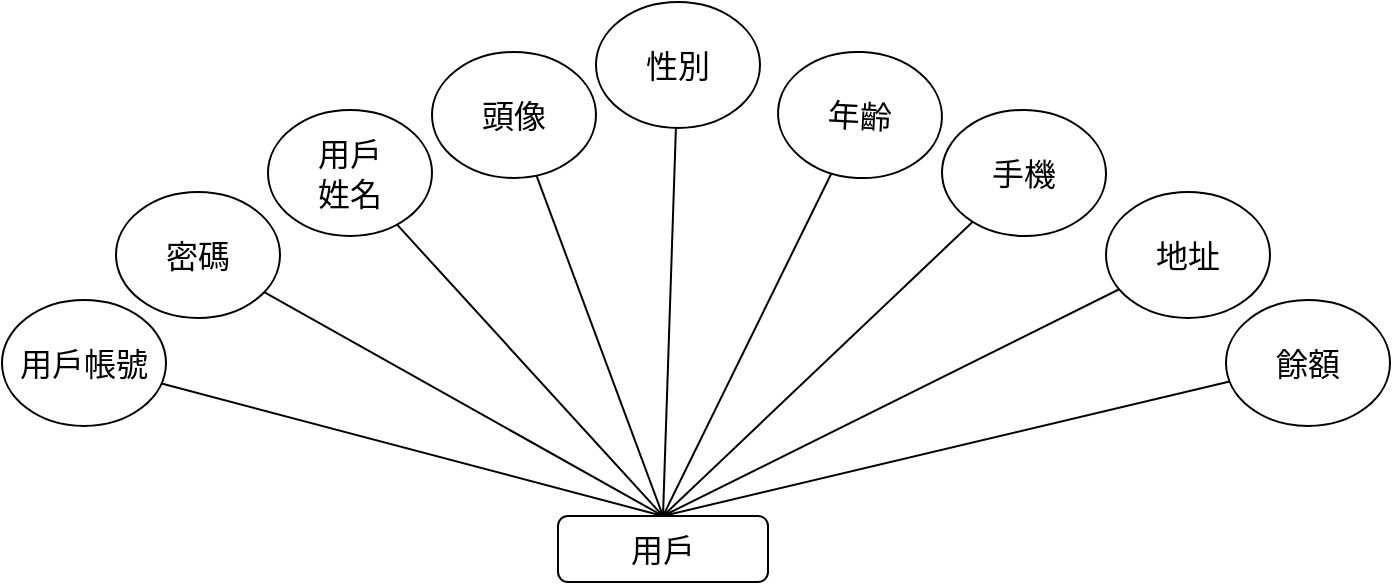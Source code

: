 <mxfile version="22.1.16" type="device">
  <diagram id="RybvVvzTTOViB9O7qVaw" name="第1頁">
    <mxGraphModel dx="1334" dy="940" grid="0" gridSize="10" guides="1" tooltips="1" connect="1" arrows="1" fold="1" page="0" pageScale="1" pageWidth="827" pageHeight="1169" math="0" shadow="0">
      <root>
        <mxCell id="0" />
        <mxCell id="1" parent="0" />
        <mxCell id="JQ-ArIc0KbyQgQhtLHyV-1" value="用戶" style="rounded=1;whiteSpace=wrap;html=1;fontSize=16;" parent="1" vertex="1">
          <mxGeometry x="226" y="197" width="105" height="33" as="geometry" />
        </mxCell>
        <mxCell id="JQ-ArIc0KbyQgQhtLHyV-2" value="用戶帳號" style="ellipse;whiteSpace=wrap;html=1;fontSize=16;rotation=0;" parent="1" vertex="1">
          <mxGeometry x="-52" y="89" width="82" height="63" as="geometry" />
        </mxCell>
        <mxCell id="JQ-ArIc0KbyQgQhtLHyV-3" value="密碼" style="ellipse;whiteSpace=wrap;html=1;fontSize=16;rotation=0;" parent="1" vertex="1">
          <mxGeometry x="5" y="35" width="82" height="63" as="geometry" />
        </mxCell>
        <mxCell id="JQ-ArIc0KbyQgQhtLHyV-4" value="性別" style="ellipse;whiteSpace=wrap;html=1;fontSize=16;rotation=0;" parent="1" vertex="1">
          <mxGeometry x="245" y="-60" width="82" height="63" as="geometry" />
        </mxCell>
        <mxCell id="JQ-ArIc0KbyQgQhtLHyV-5" value="頭像" style="ellipse;whiteSpace=wrap;html=1;fontSize=16;rotation=0;" parent="1" vertex="1">
          <mxGeometry x="163" y="-35" width="82" height="63" as="geometry" />
        </mxCell>
        <mxCell id="JQ-ArIc0KbyQgQhtLHyV-6" value="用戶&lt;br style=&quot;border-color: var(--border-color);&quot;&gt;姓名" style="ellipse;whiteSpace=wrap;html=1;fontSize=16;rotation=0;" parent="1" vertex="1">
          <mxGeometry x="81" y="-6" width="82" height="63" as="geometry" />
        </mxCell>
        <mxCell id="JQ-ArIc0KbyQgQhtLHyV-7" value="手機" style="ellipse;whiteSpace=wrap;html=1;fontSize=16;rotation=1;" parent="1" vertex="1">
          <mxGeometry x="418" y="-6" width="82" height="63" as="geometry" />
        </mxCell>
        <mxCell id="JQ-ArIc0KbyQgQhtLHyV-8" value="年齡" style="ellipse;whiteSpace=wrap;html=1;fontSize=16;rotation=3;" parent="1" vertex="1">
          <mxGeometry x="336" y="-35" width="82" height="63" as="geometry" />
        </mxCell>
        <mxCell id="JQ-ArIc0KbyQgQhtLHyV-9" value="地址" style="ellipse;whiteSpace=wrap;html=1;fontSize=16;rotation=0;" parent="1" vertex="1">
          <mxGeometry x="500" y="35" width="82" height="63" as="geometry" />
        </mxCell>
        <mxCell id="JQ-ArIc0KbyQgQhtLHyV-10" value="餘額" style="ellipse;whiteSpace=wrap;html=1;fontSize=16;rotation=0;" parent="1" vertex="1">
          <mxGeometry x="560" y="89" width="82" height="63" as="geometry" />
        </mxCell>
        <mxCell id="JQ-ArIc0KbyQgQhtLHyV-22" value="" style="endArrow=none;html=1;rounded=0;fontSize=12;startSize=8;endSize=8;curved=1;exitX=0.5;exitY=0;exitDx=0;exitDy=0;" parent="1" source="JQ-ArIc0KbyQgQhtLHyV-1" target="JQ-ArIc0KbyQgQhtLHyV-2" edge="1">
          <mxGeometry width="50" height="50" relative="1" as="geometry">
            <mxPoint x="261" y="137" as="sourcePoint" />
            <mxPoint x="311" y="87" as="targetPoint" />
          </mxGeometry>
        </mxCell>
        <mxCell id="JQ-ArIc0KbyQgQhtLHyV-23" value="" style="endArrow=none;html=1;rounded=0;fontSize=12;startSize=8;endSize=8;curved=1;entryX=0.5;entryY=0;entryDx=0;entryDy=0;" parent="1" source="JQ-ArIc0KbyQgQhtLHyV-3" target="JQ-ArIc0KbyQgQhtLHyV-1" edge="1">
          <mxGeometry width="50" height="50" relative="1" as="geometry">
            <mxPoint x="261" y="137" as="sourcePoint" />
            <mxPoint x="311" y="87" as="targetPoint" />
          </mxGeometry>
        </mxCell>
        <mxCell id="JQ-ArIc0KbyQgQhtLHyV-24" value="" style="endArrow=none;html=1;rounded=0;fontSize=12;startSize=8;endSize=8;curved=1;entryX=0.5;entryY=0;entryDx=0;entryDy=0;" parent="1" source="JQ-ArIc0KbyQgQhtLHyV-6" target="JQ-ArIc0KbyQgQhtLHyV-1" edge="1">
          <mxGeometry width="50" height="50" relative="1" as="geometry">
            <mxPoint x="261" y="137" as="sourcePoint" />
            <mxPoint x="307" y="87" as="targetPoint" />
          </mxGeometry>
        </mxCell>
        <mxCell id="JQ-ArIc0KbyQgQhtLHyV-25" value="" style="endArrow=none;html=1;rounded=0;fontSize=12;startSize=8;endSize=8;curved=1;entryX=0.5;entryY=0;entryDx=0;entryDy=0;" parent="1" source="JQ-ArIc0KbyQgQhtLHyV-5" target="JQ-ArIc0KbyQgQhtLHyV-1" edge="1">
          <mxGeometry width="50" height="50" relative="1" as="geometry">
            <mxPoint x="261" y="137" as="sourcePoint" />
            <mxPoint x="311" y="87" as="targetPoint" />
          </mxGeometry>
        </mxCell>
        <mxCell id="JQ-ArIc0KbyQgQhtLHyV-26" value="" style="endArrow=none;html=1;rounded=0;fontSize=12;startSize=8;endSize=8;curved=1;exitX=0.5;exitY=0;exitDx=0;exitDy=0;" parent="1" source="JQ-ArIc0KbyQgQhtLHyV-1" target="JQ-ArIc0KbyQgQhtLHyV-4" edge="1">
          <mxGeometry width="50" height="50" relative="1" as="geometry">
            <mxPoint x="261" y="137" as="sourcePoint" />
            <mxPoint x="311" y="87" as="targetPoint" />
          </mxGeometry>
        </mxCell>
        <mxCell id="JQ-ArIc0KbyQgQhtLHyV-27" value="" style="endArrow=none;html=1;rounded=0;fontSize=12;startSize=8;endSize=8;curved=1;exitX=0.5;exitY=0;exitDx=0;exitDy=0;" parent="1" source="JQ-ArIc0KbyQgQhtLHyV-1" target="JQ-ArIc0KbyQgQhtLHyV-8" edge="1">
          <mxGeometry width="50" height="50" relative="1" as="geometry">
            <mxPoint x="261" y="137" as="sourcePoint" />
            <mxPoint x="311" y="87" as="targetPoint" />
          </mxGeometry>
        </mxCell>
        <mxCell id="JQ-ArIc0KbyQgQhtLHyV-28" value="" style="endArrow=none;html=1;rounded=0;fontSize=12;startSize=8;endSize=8;curved=1;exitX=0.5;exitY=0;exitDx=0;exitDy=0;" parent="1" source="JQ-ArIc0KbyQgQhtLHyV-1" target="JQ-ArIc0KbyQgQhtLHyV-7" edge="1">
          <mxGeometry width="50" height="50" relative="1" as="geometry">
            <mxPoint x="261" y="137" as="sourcePoint" />
            <mxPoint x="311" y="87" as="targetPoint" />
          </mxGeometry>
        </mxCell>
        <mxCell id="JQ-ArIc0KbyQgQhtLHyV-29" value="" style="endArrow=none;html=1;rounded=0;fontSize=12;startSize=8;endSize=8;curved=1;exitX=0.5;exitY=0;exitDx=0;exitDy=0;" parent="1" source="JQ-ArIc0KbyQgQhtLHyV-1" target="JQ-ArIc0KbyQgQhtLHyV-9" edge="1">
          <mxGeometry width="50" height="50" relative="1" as="geometry">
            <mxPoint x="261" y="137" as="sourcePoint" />
            <mxPoint x="311" y="87" as="targetPoint" />
          </mxGeometry>
        </mxCell>
        <mxCell id="JQ-ArIc0KbyQgQhtLHyV-30" value="" style="endArrow=none;html=1;rounded=0;fontSize=12;startSize=8;endSize=8;curved=1;exitX=0.5;exitY=0;exitDx=0;exitDy=0;" parent="1" source="JQ-ArIc0KbyQgQhtLHyV-1" target="JQ-ArIc0KbyQgQhtLHyV-10" edge="1">
          <mxGeometry width="50" height="50" relative="1" as="geometry">
            <mxPoint x="261" y="137" as="sourcePoint" />
            <mxPoint x="311" y="87" as="targetPoint" />
          </mxGeometry>
        </mxCell>
      </root>
    </mxGraphModel>
  </diagram>
</mxfile>
